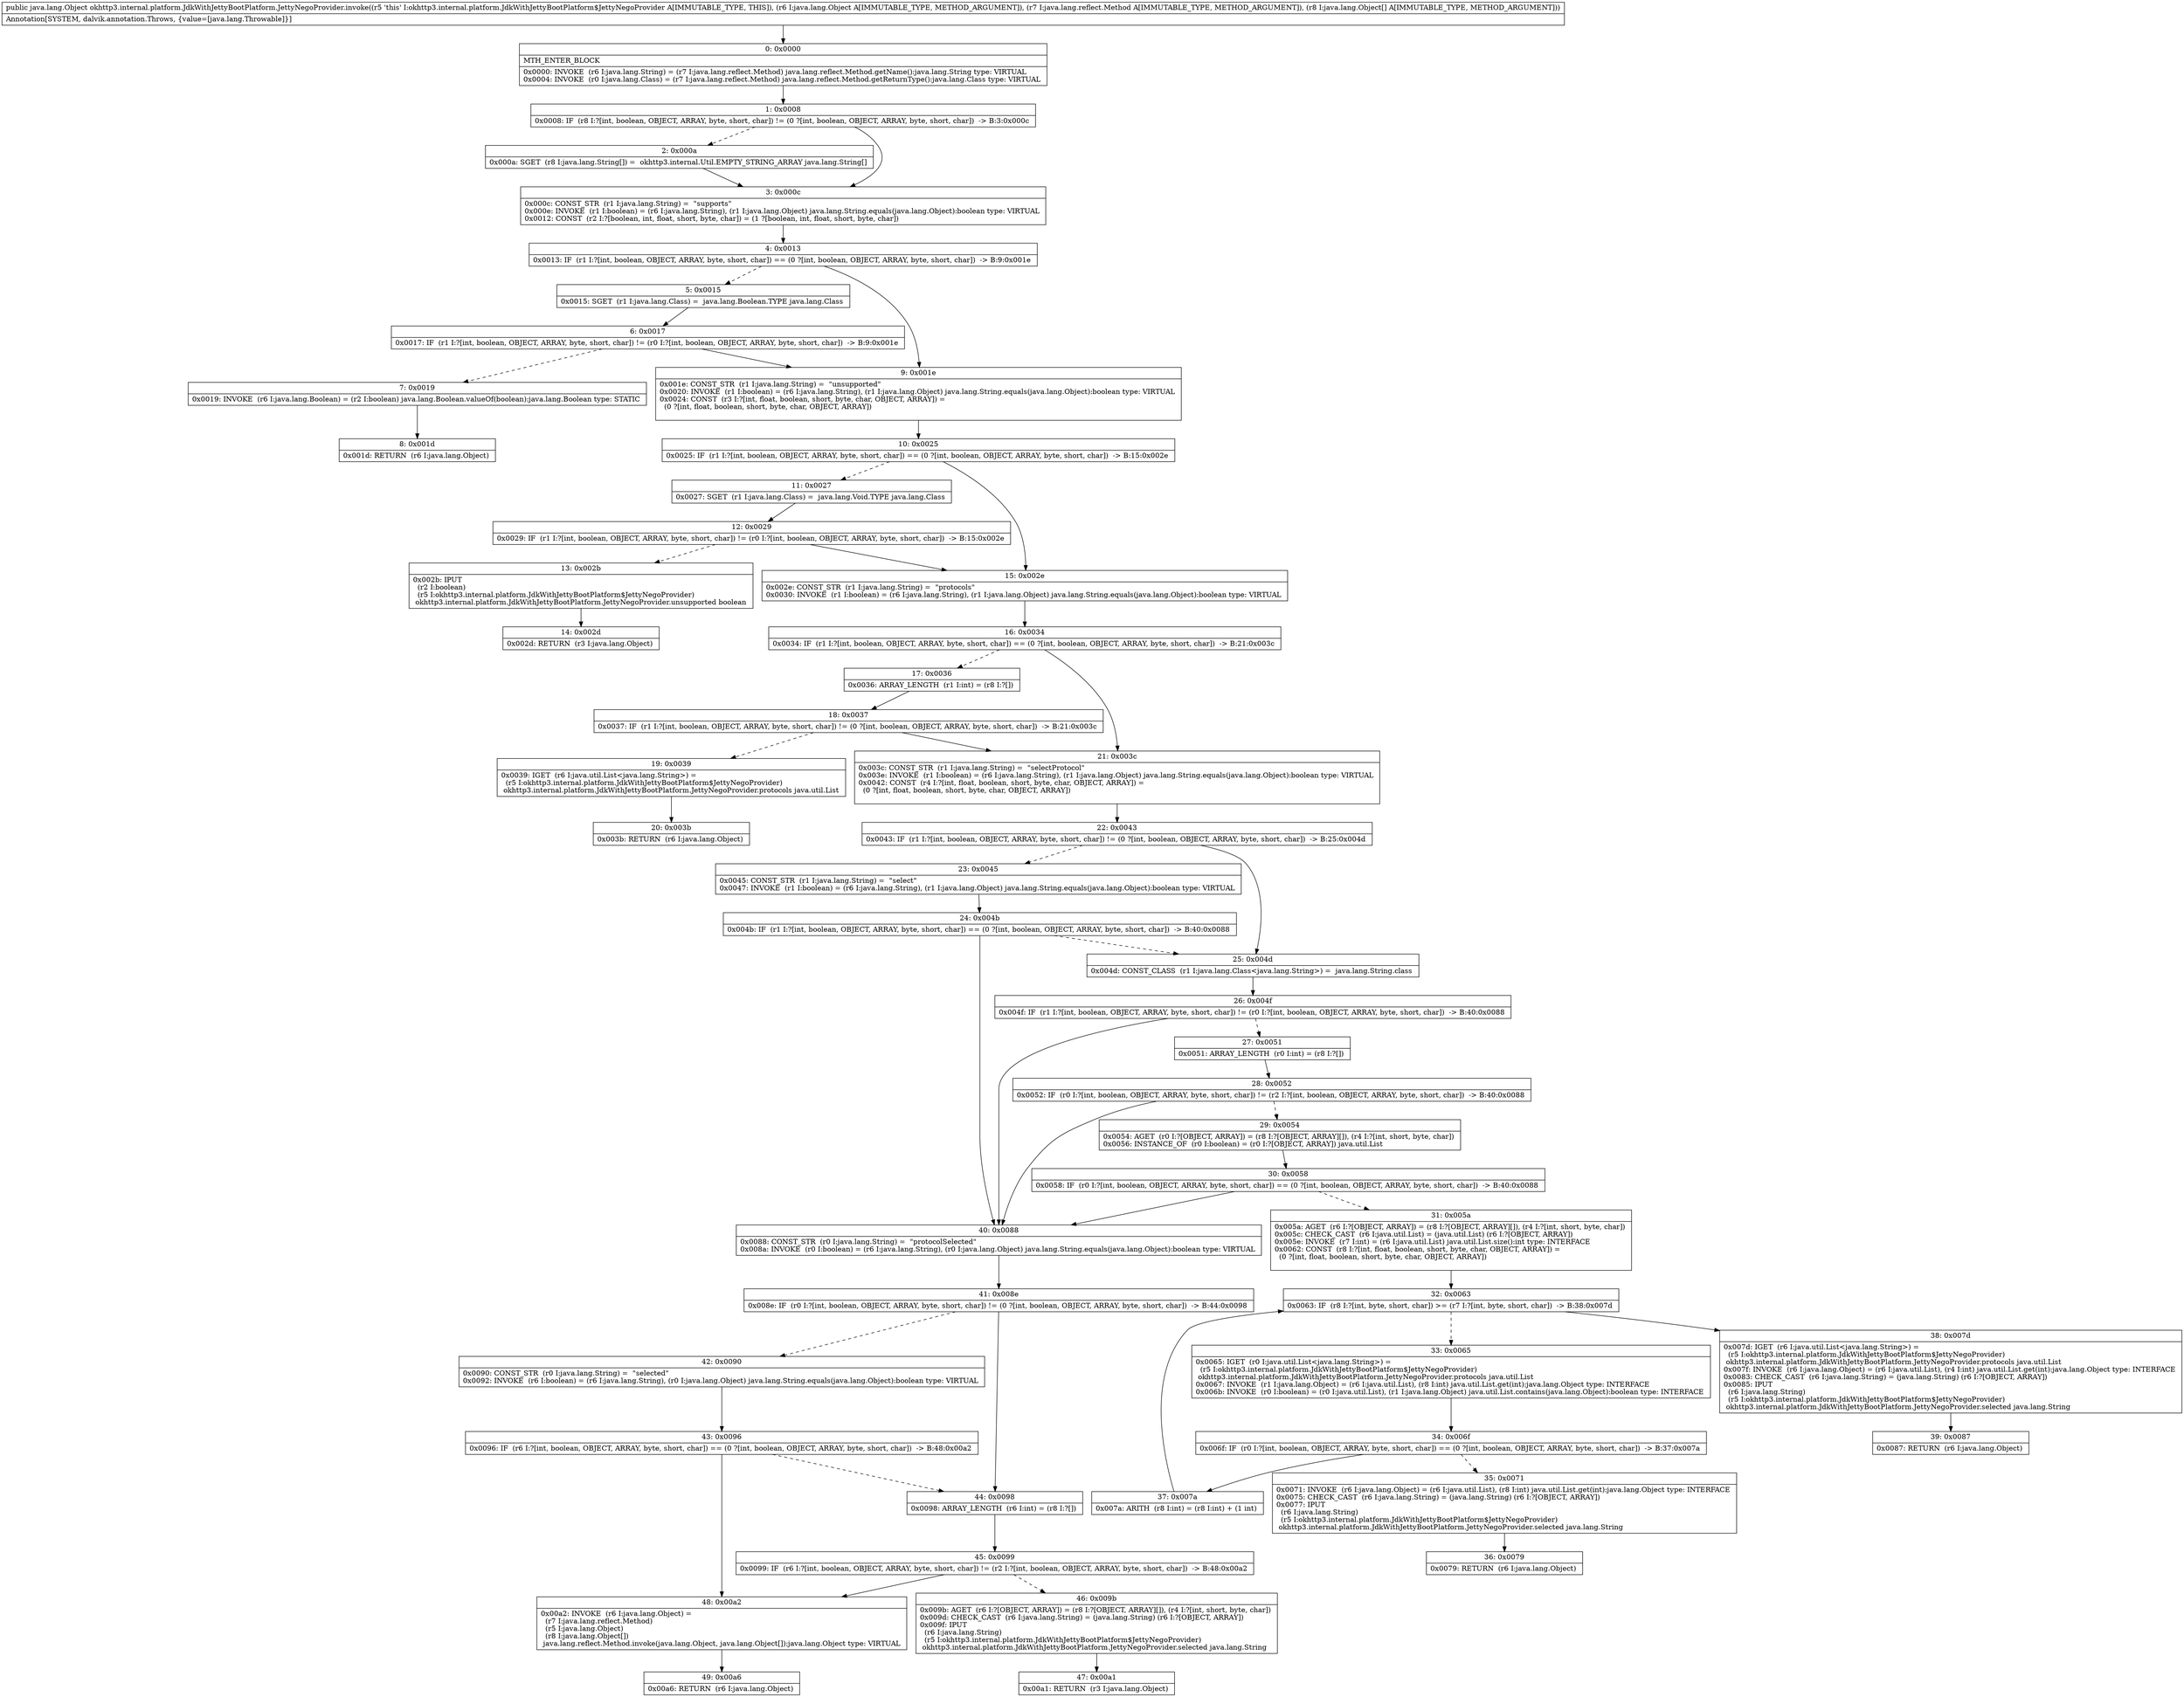 digraph "CFG forokhttp3.internal.platform.JdkWithJettyBootPlatform.JettyNegoProvider.invoke(Ljava\/lang\/Object;Ljava\/lang\/reflect\/Method;[Ljava\/lang\/Object;)Ljava\/lang\/Object;" {
Node_0 [shape=record,label="{0\:\ 0x0000|MTH_ENTER_BLOCK\l|0x0000: INVOKE  (r6 I:java.lang.String) = (r7 I:java.lang.reflect.Method) java.lang.reflect.Method.getName():java.lang.String type: VIRTUAL \l0x0004: INVOKE  (r0 I:java.lang.Class) = (r7 I:java.lang.reflect.Method) java.lang.reflect.Method.getReturnType():java.lang.Class type: VIRTUAL \l}"];
Node_1 [shape=record,label="{1\:\ 0x0008|0x0008: IF  (r8 I:?[int, boolean, OBJECT, ARRAY, byte, short, char]) != (0 ?[int, boolean, OBJECT, ARRAY, byte, short, char])  \-\> B:3:0x000c \l}"];
Node_2 [shape=record,label="{2\:\ 0x000a|0x000a: SGET  (r8 I:java.lang.String[]) =  okhttp3.internal.Util.EMPTY_STRING_ARRAY java.lang.String[] \l}"];
Node_3 [shape=record,label="{3\:\ 0x000c|0x000c: CONST_STR  (r1 I:java.lang.String) =  \"supports\" \l0x000e: INVOKE  (r1 I:boolean) = (r6 I:java.lang.String), (r1 I:java.lang.Object) java.lang.String.equals(java.lang.Object):boolean type: VIRTUAL \l0x0012: CONST  (r2 I:?[boolean, int, float, short, byte, char]) = (1 ?[boolean, int, float, short, byte, char]) \l}"];
Node_4 [shape=record,label="{4\:\ 0x0013|0x0013: IF  (r1 I:?[int, boolean, OBJECT, ARRAY, byte, short, char]) == (0 ?[int, boolean, OBJECT, ARRAY, byte, short, char])  \-\> B:9:0x001e \l}"];
Node_5 [shape=record,label="{5\:\ 0x0015|0x0015: SGET  (r1 I:java.lang.Class) =  java.lang.Boolean.TYPE java.lang.Class \l}"];
Node_6 [shape=record,label="{6\:\ 0x0017|0x0017: IF  (r1 I:?[int, boolean, OBJECT, ARRAY, byte, short, char]) != (r0 I:?[int, boolean, OBJECT, ARRAY, byte, short, char])  \-\> B:9:0x001e \l}"];
Node_7 [shape=record,label="{7\:\ 0x0019|0x0019: INVOKE  (r6 I:java.lang.Boolean) = (r2 I:boolean) java.lang.Boolean.valueOf(boolean):java.lang.Boolean type: STATIC \l}"];
Node_8 [shape=record,label="{8\:\ 0x001d|0x001d: RETURN  (r6 I:java.lang.Object) \l}"];
Node_9 [shape=record,label="{9\:\ 0x001e|0x001e: CONST_STR  (r1 I:java.lang.String) =  \"unsupported\" \l0x0020: INVOKE  (r1 I:boolean) = (r6 I:java.lang.String), (r1 I:java.lang.Object) java.lang.String.equals(java.lang.Object):boolean type: VIRTUAL \l0x0024: CONST  (r3 I:?[int, float, boolean, short, byte, char, OBJECT, ARRAY]) = \l  (0 ?[int, float, boolean, short, byte, char, OBJECT, ARRAY])\l \l}"];
Node_10 [shape=record,label="{10\:\ 0x0025|0x0025: IF  (r1 I:?[int, boolean, OBJECT, ARRAY, byte, short, char]) == (0 ?[int, boolean, OBJECT, ARRAY, byte, short, char])  \-\> B:15:0x002e \l}"];
Node_11 [shape=record,label="{11\:\ 0x0027|0x0027: SGET  (r1 I:java.lang.Class) =  java.lang.Void.TYPE java.lang.Class \l}"];
Node_12 [shape=record,label="{12\:\ 0x0029|0x0029: IF  (r1 I:?[int, boolean, OBJECT, ARRAY, byte, short, char]) != (r0 I:?[int, boolean, OBJECT, ARRAY, byte, short, char])  \-\> B:15:0x002e \l}"];
Node_13 [shape=record,label="{13\:\ 0x002b|0x002b: IPUT  \l  (r2 I:boolean)\l  (r5 I:okhttp3.internal.platform.JdkWithJettyBootPlatform$JettyNegoProvider)\l okhttp3.internal.platform.JdkWithJettyBootPlatform.JettyNegoProvider.unsupported boolean \l}"];
Node_14 [shape=record,label="{14\:\ 0x002d|0x002d: RETURN  (r3 I:java.lang.Object) \l}"];
Node_15 [shape=record,label="{15\:\ 0x002e|0x002e: CONST_STR  (r1 I:java.lang.String) =  \"protocols\" \l0x0030: INVOKE  (r1 I:boolean) = (r6 I:java.lang.String), (r1 I:java.lang.Object) java.lang.String.equals(java.lang.Object):boolean type: VIRTUAL \l}"];
Node_16 [shape=record,label="{16\:\ 0x0034|0x0034: IF  (r1 I:?[int, boolean, OBJECT, ARRAY, byte, short, char]) == (0 ?[int, boolean, OBJECT, ARRAY, byte, short, char])  \-\> B:21:0x003c \l}"];
Node_17 [shape=record,label="{17\:\ 0x0036|0x0036: ARRAY_LENGTH  (r1 I:int) = (r8 I:?[]) \l}"];
Node_18 [shape=record,label="{18\:\ 0x0037|0x0037: IF  (r1 I:?[int, boolean, OBJECT, ARRAY, byte, short, char]) != (0 ?[int, boolean, OBJECT, ARRAY, byte, short, char])  \-\> B:21:0x003c \l}"];
Node_19 [shape=record,label="{19\:\ 0x0039|0x0039: IGET  (r6 I:java.util.List\<java.lang.String\>) = \l  (r5 I:okhttp3.internal.platform.JdkWithJettyBootPlatform$JettyNegoProvider)\l okhttp3.internal.platform.JdkWithJettyBootPlatform.JettyNegoProvider.protocols java.util.List \l}"];
Node_20 [shape=record,label="{20\:\ 0x003b|0x003b: RETURN  (r6 I:java.lang.Object) \l}"];
Node_21 [shape=record,label="{21\:\ 0x003c|0x003c: CONST_STR  (r1 I:java.lang.String) =  \"selectProtocol\" \l0x003e: INVOKE  (r1 I:boolean) = (r6 I:java.lang.String), (r1 I:java.lang.Object) java.lang.String.equals(java.lang.Object):boolean type: VIRTUAL \l0x0042: CONST  (r4 I:?[int, float, boolean, short, byte, char, OBJECT, ARRAY]) = \l  (0 ?[int, float, boolean, short, byte, char, OBJECT, ARRAY])\l \l}"];
Node_22 [shape=record,label="{22\:\ 0x0043|0x0043: IF  (r1 I:?[int, boolean, OBJECT, ARRAY, byte, short, char]) != (0 ?[int, boolean, OBJECT, ARRAY, byte, short, char])  \-\> B:25:0x004d \l}"];
Node_23 [shape=record,label="{23\:\ 0x0045|0x0045: CONST_STR  (r1 I:java.lang.String) =  \"select\" \l0x0047: INVOKE  (r1 I:boolean) = (r6 I:java.lang.String), (r1 I:java.lang.Object) java.lang.String.equals(java.lang.Object):boolean type: VIRTUAL \l}"];
Node_24 [shape=record,label="{24\:\ 0x004b|0x004b: IF  (r1 I:?[int, boolean, OBJECT, ARRAY, byte, short, char]) == (0 ?[int, boolean, OBJECT, ARRAY, byte, short, char])  \-\> B:40:0x0088 \l}"];
Node_25 [shape=record,label="{25\:\ 0x004d|0x004d: CONST_CLASS  (r1 I:java.lang.Class\<java.lang.String\>) =  java.lang.String.class \l}"];
Node_26 [shape=record,label="{26\:\ 0x004f|0x004f: IF  (r1 I:?[int, boolean, OBJECT, ARRAY, byte, short, char]) != (r0 I:?[int, boolean, OBJECT, ARRAY, byte, short, char])  \-\> B:40:0x0088 \l}"];
Node_27 [shape=record,label="{27\:\ 0x0051|0x0051: ARRAY_LENGTH  (r0 I:int) = (r8 I:?[]) \l}"];
Node_28 [shape=record,label="{28\:\ 0x0052|0x0052: IF  (r0 I:?[int, boolean, OBJECT, ARRAY, byte, short, char]) != (r2 I:?[int, boolean, OBJECT, ARRAY, byte, short, char])  \-\> B:40:0x0088 \l}"];
Node_29 [shape=record,label="{29\:\ 0x0054|0x0054: AGET  (r0 I:?[OBJECT, ARRAY]) = (r8 I:?[OBJECT, ARRAY][]), (r4 I:?[int, short, byte, char]) \l0x0056: INSTANCE_OF  (r0 I:boolean) = (r0 I:?[OBJECT, ARRAY]) java.util.List \l}"];
Node_30 [shape=record,label="{30\:\ 0x0058|0x0058: IF  (r0 I:?[int, boolean, OBJECT, ARRAY, byte, short, char]) == (0 ?[int, boolean, OBJECT, ARRAY, byte, short, char])  \-\> B:40:0x0088 \l}"];
Node_31 [shape=record,label="{31\:\ 0x005a|0x005a: AGET  (r6 I:?[OBJECT, ARRAY]) = (r8 I:?[OBJECT, ARRAY][]), (r4 I:?[int, short, byte, char]) \l0x005c: CHECK_CAST  (r6 I:java.util.List) = (java.util.List) (r6 I:?[OBJECT, ARRAY]) \l0x005e: INVOKE  (r7 I:int) = (r6 I:java.util.List) java.util.List.size():int type: INTERFACE \l0x0062: CONST  (r8 I:?[int, float, boolean, short, byte, char, OBJECT, ARRAY]) = \l  (0 ?[int, float, boolean, short, byte, char, OBJECT, ARRAY])\l \l}"];
Node_32 [shape=record,label="{32\:\ 0x0063|0x0063: IF  (r8 I:?[int, byte, short, char]) \>= (r7 I:?[int, byte, short, char])  \-\> B:38:0x007d \l}"];
Node_33 [shape=record,label="{33\:\ 0x0065|0x0065: IGET  (r0 I:java.util.List\<java.lang.String\>) = \l  (r5 I:okhttp3.internal.platform.JdkWithJettyBootPlatform$JettyNegoProvider)\l okhttp3.internal.platform.JdkWithJettyBootPlatform.JettyNegoProvider.protocols java.util.List \l0x0067: INVOKE  (r1 I:java.lang.Object) = (r6 I:java.util.List), (r8 I:int) java.util.List.get(int):java.lang.Object type: INTERFACE \l0x006b: INVOKE  (r0 I:boolean) = (r0 I:java.util.List), (r1 I:java.lang.Object) java.util.List.contains(java.lang.Object):boolean type: INTERFACE \l}"];
Node_34 [shape=record,label="{34\:\ 0x006f|0x006f: IF  (r0 I:?[int, boolean, OBJECT, ARRAY, byte, short, char]) == (0 ?[int, boolean, OBJECT, ARRAY, byte, short, char])  \-\> B:37:0x007a \l}"];
Node_35 [shape=record,label="{35\:\ 0x0071|0x0071: INVOKE  (r6 I:java.lang.Object) = (r6 I:java.util.List), (r8 I:int) java.util.List.get(int):java.lang.Object type: INTERFACE \l0x0075: CHECK_CAST  (r6 I:java.lang.String) = (java.lang.String) (r6 I:?[OBJECT, ARRAY]) \l0x0077: IPUT  \l  (r6 I:java.lang.String)\l  (r5 I:okhttp3.internal.platform.JdkWithJettyBootPlatform$JettyNegoProvider)\l okhttp3.internal.platform.JdkWithJettyBootPlatform.JettyNegoProvider.selected java.lang.String \l}"];
Node_36 [shape=record,label="{36\:\ 0x0079|0x0079: RETURN  (r6 I:java.lang.Object) \l}"];
Node_37 [shape=record,label="{37\:\ 0x007a|0x007a: ARITH  (r8 I:int) = (r8 I:int) + (1 int) \l}"];
Node_38 [shape=record,label="{38\:\ 0x007d|0x007d: IGET  (r6 I:java.util.List\<java.lang.String\>) = \l  (r5 I:okhttp3.internal.platform.JdkWithJettyBootPlatform$JettyNegoProvider)\l okhttp3.internal.platform.JdkWithJettyBootPlatform.JettyNegoProvider.protocols java.util.List \l0x007f: INVOKE  (r6 I:java.lang.Object) = (r6 I:java.util.List), (r4 I:int) java.util.List.get(int):java.lang.Object type: INTERFACE \l0x0083: CHECK_CAST  (r6 I:java.lang.String) = (java.lang.String) (r6 I:?[OBJECT, ARRAY]) \l0x0085: IPUT  \l  (r6 I:java.lang.String)\l  (r5 I:okhttp3.internal.platform.JdkWithJettyBootPlatform$JettyNegoProvider)\l okhttp3.internal.platform.JdkWithJettyBootPlatform.JettyNegoProvider.selected java.lang.String \l}"];
Node_39 [shape=record,label="{39\:\ 0x0087|0x0087: RETURN  (r6 I:java.lang.Object) \l}"];
Node_40 [shape=record,label="{40\:\ 0x0088|0x0088: CONST_STR  (r0 I:java.lang.String) =  \"protocolSelected\" \l0x008a: INVOKE  (r0 I:boolean) = (r6 I:java.lang.String), (r0 I:java.lang.Object) java.lang.String.equals(java.lang.Object):boolean type: VIRTUAL \l}"];
Node_41 [shape=record,label="{41\:\ 0x008e|0x008e: IF  (r0 I:?[int, boolean, OBJECT, ARRAY, byte, short, char]) != (0 ?[int, boolean, OBJECT, ARRAY, byte, short, char])  \-\> B:44:0x0098 \l}"];
Node_42 [shape=record,label="{42\:\ 0x0090|0x0090: CONST_STR  (r0 I:java.lang.String) =  \"selected\" \l0x0092: INVOKE  (r6 I:boolean) = (r6 I:java.lang.String), (r0 I:java.lang.Object) java.lang.String.equals(java.lang.Object):boolean type: VIRTUAL \l}"];
Node_43 [shape=record,label="{43\:\ 0x0096|0x0096: IF  (r6 I:?[int, boolean, OBJECT, ARRAY, byte, short, char]) == (0 ?[int, boolean, OBJECT, ARRAY, byte, short, char])  \-\> B:48:0x00a2 \l}"];
Node_44 [shape=record,label="{44\:\ 0x0098|0x0098: ARRAY_LENGTH  (r6 I:int) = (r8 I:?[]) \l}"];
Node_45 [shape=record,label="{45\:\ 0x0099|0x0099: IF  (r6 I:?[int, boolean, OBJECT, ARRAY, byte, short, char]) != (r2 I:?[int, boolean, OBJECT, ARRAY, byte, short, char])  \-\> B:48:0x00a2 \l}"];
Node_46 [shape=record,label="{46\:\ 0x009b|0x009b: AGET  (r6 I:?[OBJECT, ARRAY]) = (r8 I:?[OBJECT, ARRAY][]), (r4 I:?[int, short, byte, char]) \l0x009d: CHECK_CAST  (r6 I:java.lang.String) = (java.lang.String) (r6 I:?[OBJECT, ARRAY]) \l0x009f: IPUT  \l  (r6 I:java.lang.String)\l  (r5 I:okhttp3.internal.platform.JdkWithJettyBootPlatform$JettyNegoProvider)\l okhttp3.internal.platform.JdkWithJettyBootPlatform.JettyNegoProvider.selected java.lang.String \l}"];
Node_47 [shape=record,label="{47\:\ 0x00a1|0x00a1: RETURN  (r3 I:java.lang.Object) \l}"];
Node_48 [shape=record,label="{48\:\ 0x00a2|0x00a2: INVOKE  (r6 I:java.lang.Object) = \l  (r7 I:java.lang.reflect.Method)\l  (r5 I:java.lang.Object)\l  (r8 I:java.lang.Object[])\l java.lang.reflect.Method.invoke(java.lang.Object, java.lang.Object[]):java.lang.Object type: VIRTUAL \l}"];
Node_49 [shape=record,label="{49\:\ 0x00a6|0x00a6: RETURN  (r6 I:java.lang.Object) \l}"];
MethodNode[shape=record,label="{public java.lang.Object okhttp3.internal.platform.JdkWithJettyBootPlatform.JettyNegoProvider.invoke((r5 'this' I:okhttp3.internal.platform.JdkWithJettyBootPlatform$JettyNegoProvider A[IMMUTABLE_TYPE, THIS]), (r6 I:java.lang.Object A[IMMUTABLE_TYPE, METHOD_ARGUMENT]), (r7 I:java.lang.reflect.Method A[IMMUTABLE_TYPE, METHOD_ARGUMENT]), (r8 I:java.lang.Object[] A[IMMUTABLE_TYPE, METHOD_ARGUMENT]))  | Annotation[SYSTEM, dalvik.annotation.Throws, \{value=[java.lang.Throwable]\}]\l}"];
MethodNode -> Node_0;
Node_0 -> Node_1;
Node_1 -> Node_2[style=dashed];
Node_1 -> Node_3;
Node_2 -> Node_3;
Node_3 -> Node_4;
Node_4 -> Node_5[style=dashed];
Node_4 -> Node_9;
Node_5 -> Node_6;
Node_6 -> Node_7[style=dashed];
Node_6 -> Node_9;
Node_7 -> Node_8;
Node_9 -> Node_10;
Node_10 -> Node_11[style=dashed];
Node_10 -> Node_15;
Node_11 -> Node_12;
Node_12 -> Node_13[style=dashed];
Node_12 -> Node_15;
Node_13 -> Node_14;
Node_15 -> Node_16;
Node_16 -> Node_17[style=dashed];
Node_16 -> Node_21;
Node_17 -> Node_18;
Node_18 -> Node_19[style=dashed];
Node_18 -> Node_21;
Node_19 -> Node_20;
Node_21 -> Node_22;
Node_22 -> Node_23[style=dashed];
Node_22 -> Node_25;
Node_23 -> Node_24;
Node_24 -> Node_25[style=dashed];
Node_24 -> Node_40;
Node_25 -> Node_26;
Node_26 -> Node_27[style=dashed];
Node_26 -> Node_40;
Node_27 -> Node_28;
Node_28 -> Node_29[style=dashed];
Node_28 -> Node_40;
Node_29 -> Node_30;
Node_30 -> Node_31[style=dashed];
Node_30 -> Node_40;
Node_31 -> Node_32;
Node_32 -> Node_33[style=dashed];
Node_32 -> Node_38;
Node_33 -> Node_34;
Node_34 -> Node_35[style=dashed];
Node_34 -> Node_37;
Node_35 -> Node_36;
Node_37 -> Node_32;
Node_38 -> Node_39;
Node_40 -> Node_41;
Node_41 -> Node_42[style=dashed];
Node_41 -> Node_44;
Node_42 -> Node_43;
Node_43 -> Node_44[style=dashed];
Node_43 -> Node_48;
Node_44 -> Node_45;
Node_45 -> Node_46[style=dashed];
Node_45 -> Node_48;
Node_46 -> Node_47;
Node_48 -> Node_49;
}

